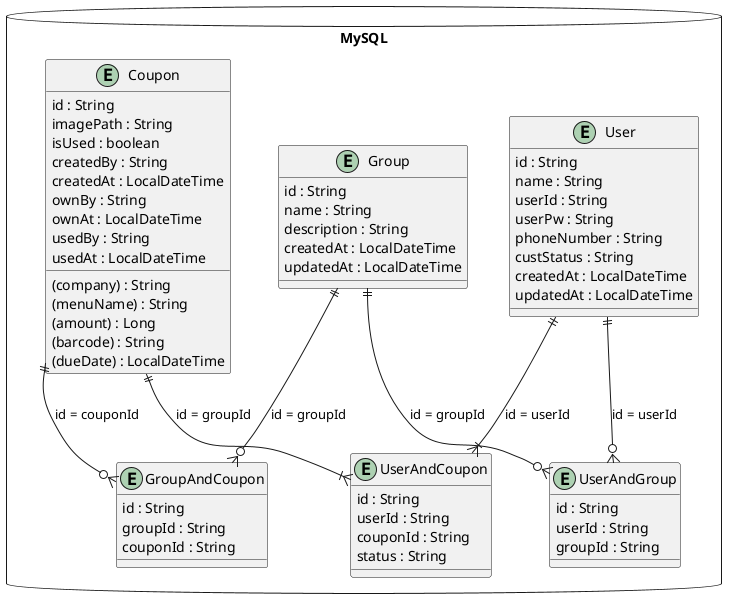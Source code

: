 @startuml
'https://plantuml.com/class-diagram


database MySQL{
    entity User {
        id : String
        name : String
        userId : String
        userPw : String
        phoneNumber : String
        custStatus : String
        createdAt : LocalDateTime
        updatedAt : LocalDateTime
    }

    entity Group {
        id : String
        name : String
        description : String
        createdAt : LocalDateTime
        updatedAt : LocalDateTime
    }

    entity Coupon {
        id : String
        (company) : String
        (menuName) : String
        (amount) : Long
        (barcode) : String
        (dueDate) : LocalDateTime
        imagePath : String
        isUsed : boolean
        createdBy : String
        createdAt : LocalDateTime
        ownBy : String
        ownAt : LocalDateTime
        usedBy : String
        usedAt : LocalDateTime
    }

    entity UserAndGroup {
        id : String
        userId : String
        groupId : String
    }

    entity GroupAndCoupon {
        id : String
        groupId : String
        couponId : String
    }

    entity UserAndCoupon {
        id : String
        userId : String
        couponId : String
        status : String
    }
}

Group ||--o{ GroupAndCoupon : id = groupId
Coupon ||--o{ GroupAndCoupon : id = couponId
User ||--o{ UserAndGroup : id = userId
Group ||--o{ UserAndGroup : id = groupId

User ||--|{ UserAndCoupon : id = userId
Coupon ||--|{ UserAndCoupon : id = groupId


@enduml